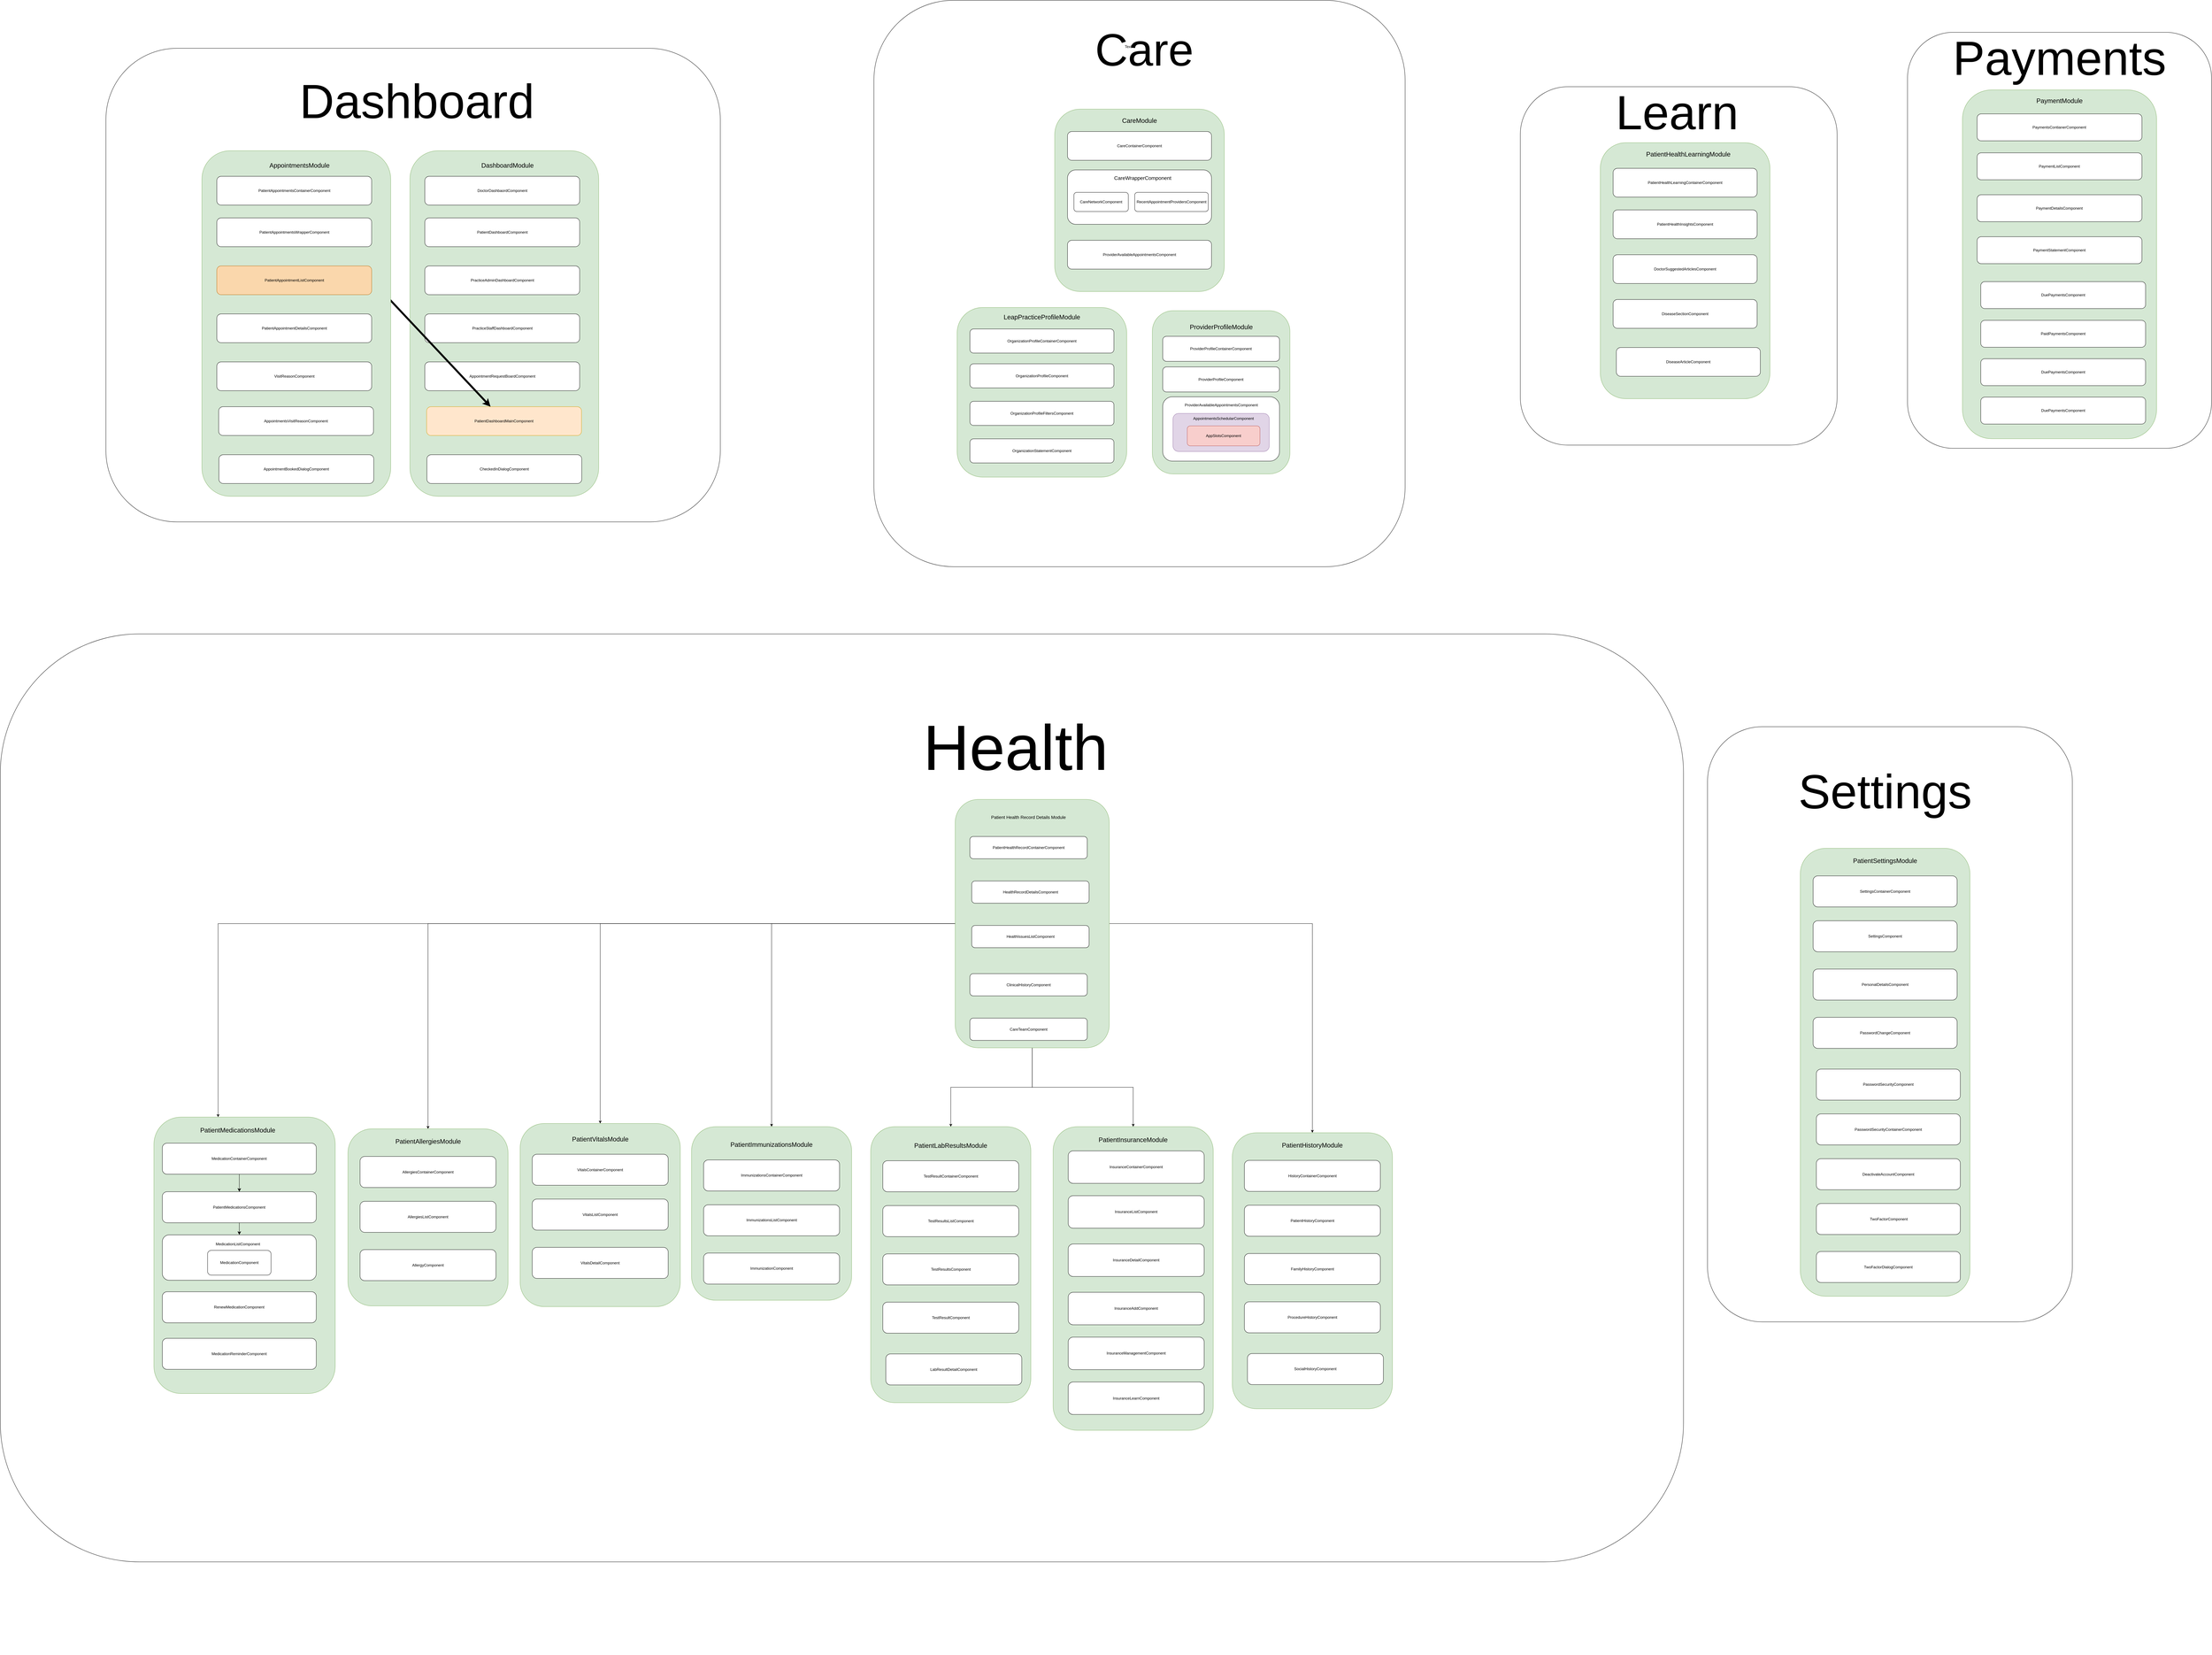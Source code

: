 <mxfile version="25.0.3">
  <diagram name="Page-1" id="2kIEvzqVXsuV8Udayv0d">
    <mxGraphModel dx="7797" dy="9153" grid="1" gridSize="10" guides="1" tooltips="1" connect="1" arrows="1" fold="1" page="1" pageScale="1" pageWidth="850" pageHeight="1100" math="0" shadow="0">
      <root>
        <mxCell id="0" />
        <mxCell id="1" parent="0" />
        <mxCell id="dV1gSzbPTBrYAg3rUSXR-290" value="" style="group" parent="1" vertex="1" connectable="0">
          <mxGeometry x="2070" y="-3440" width="1660" height="1770" as="geometry" />
        </mxCell>
        <mxCell id="dV1gSzbPTBrYAg3rUSXR-263" value="" style="rounded=1;whiteSpace=wrap;html=1;" parent="dV1gSzbPTBrYAg3rUSXR-290" vertex="1">
          <mxGeometry width="1660" height="1770" as="geometry" />
        </mxCell>
        <mxCell id="dV1gSzbPTBrYAg3rUSXR-247" value="" style="group" parent="dV1gSzbPTBrYAg3rUSXR-290" vertex="1" connectable="0">
          <mxGeometry x="565" y="340" width="530" height="570" as="geometry" />
        </mxCell>
        <mxCell id="dV1gSzbPTBrYAg3rUSXR-227" value="" style="rounded=1;whiteSpace=wrap;html=1;fillColor=#d5e8d4;strokeColor=#82b366;container=0;" parent="dV1gSzbPTBrYAg3rUSXR-247" vertex="1">
          <mxGeometry width="530" height="570" as="geometry" />
        </mxCell>
        <mxCell id="dV1gSzbPTBrYAg3rUSXR-228" value="&lt;font style=&quot;font-size: 20px;&quot;&gt;CareModule&lt;/font&gt;" style="text;html=1;align=center;verticalAlign=middle;whiteSpace=wrap;rounded=0;container=0;" parent="dV1gSzbPTBrYAg3rUSXR-247" vertex="1">
          <mxGeometry x="50" y="20" width="430" height="30" as="geometry" />
        </mxCell>
        <mxCell id="dV1gSzbPTBrYAg3rUSXR-229" value="CareContainerComponent" style="rounded=1;whiteSpace=wrap;html=1;container=0;" parent="dV1gSzbPTBrYAg3rUSXR-247" vertex="1">
          <mxGeometry x="40" y="70" width="450" height="90" as="geometry" />
        </mxCell>
        <mxCell id="dV1gSzbPTBrYAg3rUSXR-230" value="" style="rounded=1;whiteSpace=wrap;html=1;container=0;" parent="dV1gSzbPTBrYAg3rUSXR-247" vertex="1">
          <mxGeometry x="40" y="190" width="450" height="170" as="geometry" />
        </mxCell>
        <mxCell id="dV1gSzbPTBrYAg3rUSXR-231" value="ProviderAvailableAppointmentsComponent" style="rounded=1;whiteSpace=wrap;html=1;container=0;" parent="dV1gSzbPTBrYAg3rUSXR-247" vertex="1">
          <mxGeometry x="40" y="410" width="450" height="90" as="geometry" />
        </mxCell>
        <mxCell id="dV1gSzbPTBrYAg3rUSXR-234" value="CareWrapperComponent" style="text;html=1;align=center;verticalAlign=middle;whiteSpace=wrap;rounded=0;fontSize=16;container=0;" parent="dV1gSzbPTBrYAg3rUSXR-247" vertex="1">
          <mxGeometry x="80" y="200" width="390" height="30" as="geometry" />
        </mxCell>
        <mxCell id="dV1gSzbPTBrYAg3rUSXR-235" value="CareNetworkComponent" style="rounded=1;whiteSpace=wrap;html=1;container=0;" parent="dV1gSzbPTBrYAg3rUSXR-247" vertex="1">
          <mxGeometry x="60" y="260" width="170" height="60" as="geometry" />
        </mxCell>
        <mxCell id="dV1gSzbPTBrYAg3rUSXR-236" value="RecentAppointmentProvidersComponent" style="rounded=1;whiteSpace=wrap;html=1;container=0;" parent="dV1gSzbPTBrYAg3rUSXR-247" vertex="1">
          <mxGeometry x="250" y="260" width="230" height="60" as="geometry" />
        </mxCell>
        <mxCell id="dV1gSzbPTBrYAg3rUSXR-248" value="" style="group" parent="dV1gSzbPTBrYAg3rUSXR-290" vertex="1" connectable="0">
          <mxGeometry x="260" y="960" width="530" height="530" as="geometry" />
        </mxCell>
        <mxCell id="dV1gSzbPTBrYAg3rUSXR-238" value="" style="rounded=1;whiteSpace=wrap;html=1;fillColor=#d5e8d4;strokeColor=#82b366;container=0;" parent="dV1gSzbPTBrYAg3rUSXR-248" vertex="1">
          <mxGeometry width="530" height="530" as="geometry" />
        </mxCell>
        <mxCell id="dV1gSzbPTBrYAg3rUSXR-239" value="&lt;font style=&quot;font-size: 20px;&quot;&gt;LeapPracticeProfileModule&lt;/font&gt;" style="text;html=1;align=center;verticalAlign=middle;whiteSpace=wrap;rounded=0;container=0;" parent="dV1gSzbPTBrYAg3rUSXR-248" vertex="1">
          <mxGeometry x="50" y="16.75" width="430" height="25.125" as="geometry" />
        </mxCell>
        <mxCell id="dV1gSzbPTBrYAg3rUSXR-240" value="OrganizationProfileContainerComponent" style="rounded=1;whiteSpace=wrap;html=1;container=0;" parent="dV1gSzbPTBrYAg3rUSXR-248" vertex="1">
          <mxGeometry x="40" y="67" width="450" height="75.375" as="geometry" />
        </mxCell>
        <mxCell id="dV1gSzbPTBrYAg3rUSXR-241" value="OrganizationProfileComponent" style="rounded=1;whiteSpace=wrap;html=1;container=0;" parent="dV1gSzbPTBrYAg3rUSXR-248" vertex="1">
          <mxGeometry x="40" y="175.875" width="450" height="75.375" as="geometry" />
        </mxCell>
        <mxCell id="dV1gSzbPTBrYAg3rUSXR-242" value="OrganizationProfileFiltersComponent" style="rounded=1;whiteSpace=wrap;html=1;container=0;" parent="dV1gSzbPTBrYAg3rUSXR-248" vertex="1">
          <mxGeometry x="40" y="293.125" width="450" height="75.375" as="geometry" />
        </mxCell>
        <mxCell id="dV1gSzbPTBrYAg3rUSXR-243" value="OrganizationStatementComponent" style="rounded=1;whiteSpace=wrap;html=1;container=0;" parent="dV1gSzbPTBrYAg3rUSXR-248" vertex="1">
          <mxGeometry x="40" y="410.375" width="450" height="75.375" as="geometry" />
        </mxCell>
        <mxCell id="dV1gSzbPTBrYAg3rUSXR-288" value="Text" style="text;html=1;align=center;verticalAlign=middle;whiteSpace=wrap;rounded=0;" parent="dV1gSzbPTBrYAg3rUSXR-290" vertex="1">
          <mxGeometry x="765" y="130" width="60" height="30" as="geometry" />
        </mxCell>
        <mxCell id="dV1gSzbPTBrYAg3rUSXR-289" value="&lt;font style=&quot;font-size: 142px;&quot;&gt;Care&lt;/font&gt;" style="text;html=1;align=center;verticalAlign=middle;whiteSpace=wrap;rounded=0;" parent="dV1gSzbPTBrYAg3rUSXR-290" vertex="1">
          <mxGeometry x="170" y="40" width="1350" height="230" as="geometry" />
        </mxCell>
        <mxCell id="8EDx-BOtIArJ6cRJeTDg-2" value="" style="group" vertex="1" connectable="0" parent="dV1gSzbPTBrYAg3rUSXR-290">
          <mxGeometry x="870" y="970" width="430" height="510" as="geometry" />
        </mxCell>
        <mxCell id="dV1gSzbPTBrYAg3rUSXR-250" value="" style="rounded=1;whiteSpace=wrap;html=1;fillColor=#d5e8d4;strokeColor=#82b366;container=0;" parent="8EDx-BOtIArJ6cRJeTDg-2" vertex="1">
          <mxGeometry width="430" height="510" as="geometry" />
        </mxCell>
        <mxCell id="dV1gSzbPTBrYAg3rUSXR-251" value="&lt;font style=&quot;font-size: 20px;&quot;&gt;ProviderProfileModule&lt;/font&gt;" style="text;html=1;align=center;verticalAlign=middle;whiteSpace=wrap;rounded=0;container=0;" parent="8EDx-BOtIArJ6cRJeTDg-2" vertex="1">
          <mxGeometry x="40.566" y="37.382" width="348.868" height="26.073" as="geometry" />
        </mxCell>
        <mxCell id="dV1gSzbPTBrYAg3rUSXR-252" value="ProviderProfileContainerComponent" style="rounded=1;whiteSpace=wrap;html=1;container=0;" parent="8EDx-BOtIArJ6cRJeTDg-2" vertex="1">
          <mxGeometry x="32.453" y="79.998" width="365.094" height="78.219" as="geometry" />
        </mxCell>
        <mxCell id="dV1gSzbPTBrYAg3rUSXR-253" value="ProviderProfileComponent" style="rounded=1;whiteSpace=wrap;html=1;container=0;" parent="8EDx-BOtIArJ6cRJeTDg-2" vertex="1">
          <mxGeometry x="32.453" y="175.666" width="365.094" height="78.219" as="geometry" />
        </mxCell>
        <mxCell id="dV1gSzbPTBrYAg3rUSXR-261" value="" style="group" parent="8EDx-BOtIArJ6cRJeTDg-2" vertex="1" connectable="0">
          <mxGeometry x="32.453" y="269.06" width="365.094" height="200.94" as="geometry" />
        </mxCell>
        <mxCell id="dV1gSzbPTBrYAg3rUSXR-254" value="" style="rounded=1;whiteSpace=wrap;html=1;container=0;" parent="dV1gSzbPTBrYAg3rUSXR-261" vertex="1">
          <mxGeometry width="365.094" height="200.94" as="geometry" />
        </mxCell>
        <mxCell id="dV1gSzbPTBrYAg3rUSXR-256" value="ProviderAvailableAppointmentsComponent" style="text;html=1;align=center;verticalAlign=middle;whiteSpace=wrap;rounded=0;container=0;" parent="dV1gSzbPTBrYAg3rUSXR-261" vertex="1">
          <mxGeometry x="8.113" y="10.374" width="348.868" height="31.132" as="geometry" />
        </mxCell>
        <mxCell id="dV1gSzbPTBrYAg3rUSXR-257" value="" style="rounded=1;whiteSpace=wrap;html=1;container=0;fillColor=#e1d5e7;strokeColor=#9673a6;" parent="dV1gSzbPTBrYAg3rUSXR-261" vertex="1">
          <mxGeometry x="32.047" y="51.88" width="301" height="119.06" as="geometry" />
        </mxCell>
        <mxCell id="dV1gSzbPTBrYAg3rUSXR-258" value="AppointmentsSchedularComponent" style="text;html=1;align=center;verticalAlign=middle;whiteSpace=wrap;rounded=0;container=0;" parent="dV1gSzbPTBrYAg3rUSXR-261" vertex="1">
          <mxGeometry x="165.915" y="51.883" width="48.679" height="31.132" as="geometry" />
        </mxCell>
        <mxCell id="dV1gSzbPTBrYAg3rUSXR-259" value="AppSlotsComponent" style="rounded=1;whiteSpace=wrap;html=1;container=0;fillColor=#f8cecc;strokeColor=#b85450;" parent="dV1gSzbPTBrYAg3rUSXR-261" vertex="1">
          <mxGeometry x="76.67" y="90.935" width="227.17" height="62.264" as="geometry" />
        </mxCell>
        <mxCell id="dV1gSzbPTBrYAg3rUSXR-291" value="" style="group" parent="1" vertex="1" connectable="0">
          <mxGeometry x="4090" y="-3170" width="1190" height="1120" as="geometry" />
        </mxCell>
        <mxCell id="dV1gSzbPTBrYAg3rUSXR-371" value="" style="group" parent="dV1gSzbPTBrYAg3rUSXR-291" vertex="1" connectable="0">
          <mxGeometry width="1045" height="1120" as="geometry" />
        </mxCell>
        <mxCell id="dV1gSzbPTBrYAg3rUSXR-277" value="" style="rounded=1;whiteSpace=wrap;html=1;" parent="dV1gSzbPTBrYAg3rUSXR-371" vertex="1">
          <mxGeometry width="990" height="1120" as="geometry" />
        </mxCell>
        <mxCell id="dV1gSzbPTBrYAg3rUSXR-264" value="" style="group" parent="dV1gSzbPTBrYAg3rUSXR-371" vertex="1" connectable="0">
          <mxGeometry x="250" y="175" width="795" height="940" as="geometry" />
        </mxCell>
        <mxCell id="dV1gSzbPTBrYAg3rUSXR-265" value="" style="rounded=1;whiteSpace=wrap;html=1;fillColor=#d5e8d4;strokeColor=#82b366;container=0;" parent="dV1gSzbPTBrYAg3rUSXR-264" vertex="1">
          <mxGeometry width="530" height="800" as="geometry" />
        </mxCell>
        <mxCell id="dV1gSzbPTBrYAg3rUSXR-266" value="&lt;font style=&quot;font-size: 20px;&quot;&gt;PatientHealthLearningModule&lt;/font&gt;" style="text;html=1;align=center;verticalAlign=middle;whiteSpace=wrap;rounded=0;container=0;" parent="dV1gSzbPTBrYAg3rUSXR-264" vertex="1">
          <mxGeometry x="60" y="20" width="430" height="30" as="geometry" />
        </mxCell>
        <mxCell id="dV1gSzbPTBrYAg3rUSXR-267" value="PatientHealthLearningContainerComponent" style="rounded=1;whiteSpace=wrap;html=1;container=0;" parent="dV1gSzbPTBrYAg3rUSXR-264" vertex="1">
          <mxGeometry x="40" y="80" width="450" height="90" as="geometry" />
        </mxCell>
        <mxCell id="dV1gSzbPTBrYAg3rUSXR-268" value="PatientHealthInsightsComponent" style="rounded=1;whiteSpace=wrap;html=1;container=0;" parent="dV1gSzbPTBrYAg3rUSXR-264" vertex="1">
          <mxGeometry x="40" y="210" width="450" height="90" as="geometry" />
        </mxCell>
        <mxCell id="dV1gSzbPTBrYAg3rUSXR-269" value="DoctorSuggestedArticlesComponent" style="rounded=1;whiteSpace=wrap;html=1;container=0;" parent="dV1gSzbPTBrYAg3rUSXR-264" vertex="1">
          <mxGeometry x="40" y="350" width="450" height="90" as="geometry" />
        </mxCell>
        <mxCell id="dV1gSzbPTBrYAg3rUSXR-270" value="DiseaseSectionComponent" style="rounded=1;whiteSpace=wrap;html=1;container=0;" parent="dV1gSzbPTBrYAg3rUSXR-264" vertex="1">
          <mxGeometry x="40" y="490" width="450" height="90" as="geometry" />
        </mxCell>
        <mxCell id="dV1gSzbPTBrYAg3rUSXR-271" value="DiseaseArticleComponent" style="rounded=1;whiteSpace=wrap;html=1;container=0;" parent="dV1gSzbPTBrYAg3rUSXR-264" vertex="1">
          <mxGeometry x="50" y="640" width="450" height="90" as="geometry" />
        </mxCell>
        <mxCell id="dV1gSzbPTBrYAg3rUSXR-293" value="&lt;font style=&quot;font-size: 150px;&quot;&gt;Learn&lt;/font&gt;" style="text;html=1;align=center;verticalAlign=middle;whiteSpace=wrap;rounded=0;" parent="dV1gSzbPTBrYAg3rUSXR-371" vertex="1">
          <mxGeometry x="170" y="10" width="640" height="140" as="geometry" />
        </mxCell>
        <mxCell id="dV1gSzbPTBrYAg3rUSXR-367" value="" style="group" parent="1" vertex="1" connectable="0">
          <mxGeometry x="4675" y="-1170" width="1140" height="1860" as="geometry" />
        </mxCell>
        <mxCell id="dV1gSzbPTBrYAg3rUSXR-364" value="" style="rounded=1;whiteSpace=wrap;html=1;" parent="dV1gSzbPTBrYAg3rUSXR-367" vertex="1">
          <mxGeometry width="1140" height="1860" as="geometry" />
        </mxCell>
        <mxCell id="dV1gSzbPTBrYAg3rUSXR-331" value="" style="group" parent="dV1gSzbPTBrYAg3rUSXR-367" vertex="1" connectable="0">
          <mxGeometry x="290" y="380.005" width="530" height="1400" as="geometry" />
        </mxCell>
        <mxCell id="dV1gSzbPTBrYAg3rUSXR-332" value="" style="rounded=1;whiteSpace=wrap;html=1;fillColor=#d5e8d4;strokeColor=#82b366;container=0;" parent="dV1gSzbPTBrYAg3rUSXR-331" vertex="1">
          <mxGeometry width="530" height="1400" as="geometry" />
        </mxCell>
        <mxCell id="dV1gSzbPTBrYAg3rUSXR-333" value="&lt;font style=&quot;font-size: 20px;&quot;&gt;PatientSettingsModule&lt;/font&gt;" style="text;html=1;align=center;verticalAlign=middle;whiteSpace=wrap;rounded=0;container=0;" parent="dV1gSzbPTBrYAg3rUSXR-331" vertex="1">
          <mxGeometry x="50" y="21.561" width="430" height="32.342" as="geometry" />
        </mxCell>
        <mxCell id="dV1gSzbPTBrYAg3rUSXR-334" value="SettingsContainerComponent" style="rounded=1;whiteSpace=wrap;html=1;container=0;" parent="dV1gSzbPTBrYAg3rUSXR-331" vertex="1">
          <mxGeometry x="40" y="86.245" width="450" height="97.026" as="geometry" />
        </mxCell>
        <mxCell id="dV1gSzbPTBrYAg3rUSXR-335" value="SettingsComponent" style="rounded=1;whiteSpace=wrap;html=1;container=0;" parent="dV1gSzbPTBrYAg3rUSXR-331" vertex="1">
          <mxGeometry x="40" y="226.394" width="450" height="97.026" as="geometry" />
        </mxCell>
        <mxCell id="dV1gSzbPTBrYAg3rUSXR-336" value="PersonalDetailsComponent" style="rounded=1;whiteSpace=wrap;html=1;container=0;" parent="dV1gSzbPTBrYAg3rUSXR-331" vertex="1">
          <mxGeometry x="40" y="377.323" width="450" height="97.026" as="geometry" />
        </mxCell>
        <mxCell id="dV1gSzbPTBrYAg3rUSXR-337" value="PasswordChangeComponent" style="rounded=1;whiteSpace=wrap;html=1;container=0;" parent="dV1gSzbPTBrYAg3rUSXR-331" vertex="1">
          <mxGeometry x="40" y="528.253" width="450" height="97.026" as="geometry" />
        </mxCell>
        <mxCell id="dV1gSzbPTBrYAg3rUSXR-338" value="PasswordSecurityComponent" style="rounded=1;whiteSpace=wrap;html=1;container=0;" parent="dV1gSzbPTBrYAg3rUSXR-331" vertex="1">
          <mxGeometry x="50" y="689.963" width="450" height="97.026" as="geometry" />
        </mxCell>
        <mxCell id="dV1gSzbPTBrYAg3rUSXR-360" value="PasswordSecurityContainerComponent" style="rounded=1;whiteSpace=wrap;html=1;container=0;" parent="dV1gSzbPTBrYAg3rUSXR-331" vertex="1">
          <mxGeometry x="50" y="829.993" width="450" height="97.026" as="geometry" />
        </mxCell>
        <mxCell id="dV1gSzbPTBrYAg3rUSXR-361" value="DeactivateAccountComponent" style="rounded=1;whiteSpace=wrap;html=1;container=0;" parent="dV1gSzbPTBrYAg3rUSXR-331" vertex="1">
          <mxGeometry x="50" y="969.993" width="450" height="97.026" as="geometry" />
        </mxCell>
        <mxCell id="dV1gSzbPTBrYAg3rUSXR-362" value="&amp;nbsp;TwoFactorComponent" style="rounded=1;whiteSpace=wrap;html=1;container=0;" parent="dV1gSzbPTBrYAg3rUSXR-331" vertex="1">
          <mxGeometry x="50" y="1109.993" width="450" height="97.026" as="geometry" />
        </mxCell>
        <mxCell id="dV1gSzbPTBrYAg3rUSXR-363" value="TwoFactorDialogComponent" style="rounded=1;whiteSpace=wrap;html=1;container=0;" parent="dV1gSzbPTBrYAg3rUSXR-331" vertex="1">
          <mxGeometry x="50" y="1259.993" width="450" height="97.026" as="geometry" />
        </mxCell>
        <mxCell id="dV1gSzbPTBrYAg3rUSXR-365" value="&lt;font style=&quot;font-size: 150px;&quot;&gt;Settings&lt;/font&gt;" style="text;html=1;align=center;verticalAlign=middle;whiteSpace=wrap;rounded=0;fontSize=200;" parent="dV1gSzbPTBrYAg3rUSXR-367" vertex="1">
          <mxGeometry x="255" y="170" width="600" height="30" as="geometry" />
        </mxCell>
        <mxCell id="dV1gSzbPTBrYAg3rUSXR-372" value="" style="group" parent="1" vertex="1" connectable="0">
          <mxGeometry x="5300" y="-3340" width="950" height="1300" as="geometry" />
        </mxCell>
        <mxCell id="dV1gSzbPTBrYAg3rUSXR-307" value="" style="rounded=1;whiteSpace=wrap;html=1;" parent="dV1gSzbPTBrYAg3rUSXR-372" vertex="1">
          <mxGeometry width="950" height="1300" as="geometry" />
        </mxCell>
        <mxCell id="dV1gSzbPTBrYAg3rUSXR-305" value="" style="group" parent="dV1gSzbPTBrYAg3rUSXR-372" vertex="1" connectable="0">
          <mxGeometry x="171.67" y="180" width="606.67" height="1090" as="geometry" />
        </mxCell>
        <mxCell id="dV1gSzbPTBrYAg3rUSXR-295" value="" style="rounded=1;whiteSpace=wrap;html=1;fillColor=#d5e8d4;strokeColor=#82b366;container=0;" parent="dV1gSzbPTBrYAg3rUSXR-305" vertex="1">
          <mxGeometry width="606.67" height="1090" as="geometry" />
        </mxCell>
        <mxCell id="dV1gSzbPTBrYAg3rUSXR-296" value="&lt;font style=&quot;font-size: 20px;&quot;&gt;PaymentModule&lt;/font&gt;" style="text;html=1;align=center;verticalAlign=middle;whiteSpace=wrap;rounded=0;container=0;" parent="dV1gSzbPTBrYAg3rUSXR-305" vertex="1">
          <mxGeometry x="57.229" y="18.723" width="492.201" height="28.085" as="geometry" />
        </mxCell>
        <mxCell id="dV1gSzbPTBrYAg3rUSXR-297" value="PaymentsContianerComponent" style="rounded=1;whiteSpace=wrap;html=1;container=0;" parent="dV1gSzbPTBrYAg3rUSXR-305" vertex="1">
          <mxGeometry x="45.786" y="74.894" width="515.094" height="84.255" as="geometry" />
        </mxCell>
        <mxCell id="dV1gSzbPTBrYAg3rUSXR-298" value="PaymentListComponent" style="rounded=1;whiteSpace=wrap;html=1;container=0;" parent="dV1gSzbPTBrYAg3rUSXR-305" vertex="1">
          <mxGeometry x="45.786" y="196.596" width="515.094" height="84.255" as="geometry" />
        </mxCell>
        <mxCell id="dV1gSzbPTBrYAg3rUSXR-299" value="PaymentDetailsComponent" style="rounded=1;whiteSpace=wrap;html=1;container=0;" parent="dV1gSzbPTBrYAg3rUSXR-305" vertex="1">
          <mxGeometry x="45.786" y="327.66" width="515.094" height="84.255" as="geometry" />
        </mxCell>
        <mxCell id="dV1gSzbPTBrYAg3rUSXR-300" value="PaymentStatementComponent" style="rounded=1;whiteSpace=wrap;html=1;container=0;" parent="dV1gSzbPTBrYAg3rUSXR-305" vertex="1">
          <mxGeometry x="45.786" y="458.723" width="515.094" height="84.255" as="geometry" />
        </mxCell>
        <mxCell id="dV1gSzbPTBrYAg3rUSXR-301" value="DuePaymentsComponent" style="rounded=1;whiteSpace=wrap;html=1;container=0;" parent="dV1gSzbPTBrYAg3rUSXR-305" vertex="1">
          <mxGeometry x="57.233" y="599.149" width="515.094" height="84.255" as="geometry" />
        </mxCell>
        <mxCell id="dV1gSzbPTBrYAg3rUSXR-302" value="PaidPaymentsComponent" style="rounded=1;whiteSpace=wrap;html=1;container=0;" parent="dV1gSzbPTBrYAg3rUSXR-305" vertex="1">
          <mxGeometry x="57.233" y="719.999" width="515.094" height="84.255" as="geometry" />
        </mxCell>
        <mxCell id="dV1gSzbPTBrYAg3rUSXR-303" value="DuePaymentsComponent" style="rounded=1;whiteSpace=wrap;html=1;container=0;" parent="dV1gSzbPTBrYAg3rUSXR-305" vertex="1">
          <mxGeometry x="57.233" y="839.999" width="515.094" height="84.255" as="geometry" />
        </mxCell>
        <mxCell id="dV1gSzbPTBrYAg3rUSXR-304" value="DuePaymentsComponent" style="rounded=1;whiteSpace=wrap;html=1;container=0;" parent="dV1gSzbPTBrYAg3rUSXR-305" vertex="1">
          <mxGeometry x="57.233" y="959.999" width="515.094" height="84.255" as="geometry" />
        </mxCell>
        <mxCell id="dV1gSzbPTBrYAg3rUSXR-330" value="&lt;font style=&quot;font-size: 150px;&quot;&gt;Payments&lt;/font&gt;" style="text;html=1;align=center;verticalAlign=middle;whiteSpace=wrap;rounded=0;" parent="dV1gSzbPTBrYAg3rUSXR-372" vertex="1">
          <mxGeometry x="155" y="10" width="640" height="140" as="geometry" />
        </mxCell>
        <mxCell id="8EDx-BOtIArJ6cRJeTDg-1" value="" style="group" vertex="1" connectable="0" parent="1">
          <mxGeometry x="-330" y="-3290" width="1920" height="1480" as="geometry" />
        </mxCell>
        <mxCell id="dV1gSzbPTBrYAg3rUSXR-286" value="" style="rounded=1;whiteSpace=wrap;html=1;container=0;" parent="8EDx-BOtIArJ6cRJeTDg-1" vertex="1">
          <mxGeometry width="1920" height="1480" as="geometry" />
        </mxCell>
        <mxCell id="dV1gSzbPTBrYAg3rUSXR-287" value="&lt;font style=&quot;font-size: 150px;&quot;&gt;Dashboard&lt;/font&gt;" style="text;html=1;align=center;verticalAlign=middle;whiteSpace=wrap;rounded=0;container=0;" parent="8EDx-BOtIArJ6cRJeTDg-1" vertex="1">
          <mxGeometry x="942.27" y="150" width="60" height="30" as="geometry" />
        </mxCell>
        <mxCell id="dV1gSzbPTBrYAg3rUSXR-193" value="" style="rounded=1;whiteSpace=wrap;html=1;fillColor=#d5e8d4;strokeColor=#82b366;container=0;" parent="8EDx-BOtIArJ6cRJeTDg-1" vertex="1">
          <mxGeometry x="950" y="320" width="590" height="1080" as="geometry" />
        </mxCell>
        <mxCell id="dV1gSzbPTBrYAg3rUSXR-194" value="&lt;span style=&quot;font-size: 20px;&quot;&gt;DashboardModule&lt;/span&gt;" style="text;html=1;align=center;verticalAlign=middle;whiteSpace=wrap;rounded=0;container=0;" parent="8EDx-BOtIArJ6cRJeTDg-1" vertex="1">
          <mxGeometry x="1023.774" y="350" width="462.453" height="30" as="geometry" />
        </mxCell>
        <mxCell id="dV1gSzbPTBrYAg3rUSXR-195" value="DoctorDashbaordComponent" style="rounded=1;whiteSpace=wrap;html=1;container=0;" parent="8EDx-BOtIArJ6cRJeTDg-1" vertex="1">
          <mxGeometry x="996.528" y="400" width="483.962" height="90" as="geometry" />
        </mxCell>
        <mxCell id="dV1gSzbPTBrYAg3rUSXR-196" value="PatientDashboardComponent" style="rounded=1;whiteSpace=wrap;html=1;container=0;" parent="8EDx-BOtIArJ6cRJeTDg-1" vertex="1">
          <mxGeometry x="996.528" y="530" width="483.962" height="90" as="geometry" />
        </mxCell>
        <mxCell id="dV1gSzbPTBrYAg3rUSXR-197" value="PracticeAdminDashboardComponent" style="rounded=1;whiteSpace=wrap;html=1;container=0;" parent="8EDx-BOtIArJ6cRJeTDg-1" vertex="1">
          <mxGeometry x="996.528" y="680" width="483.962" height="90" as="geometry" />
        </mxCell>
        <mxCell id="dV1gSzbPTBrYAg3rUSXR-198" value="PracticeStaffDashboardComponent" style="rounded=1;whiteSpace=wrap;html=1;container=0;" parent="8EDx-BOtIArJ6cRJeTDg-1" vertex="1">
          <mxGeometry x="996.528" y="830" width="483.962" height="90" as="geometry" />
        </mxCell>
        <mxCell id="dV1gSzbPTBrYAg3rUSXR-199" value="AppointmentRequestBoardComponent" style="rounded=1;whiteSpace=wrap;html=1;container=0;" parent="8EDx-BOtIArJ6cRJeTDg-1" vertex="1">
          <mxGeometry x="996.528" y="980" width="483.962" height="90" as="geometry" />
        </mxCell>
        <mxCell id="dV1gSzbPTBrYAg3rUSXR-200" value="PatientDashboardMainComponent" style="rounded=1;whiteSpace=wrap;html=1;container=0;fillColor=#ffe6cc;strokeColor=#d79b00;" parent="8EDx-BOtIArJ6cRJeTDg-1" vertex="1">
          <mxGeometry x="1002.268" y="1120" width="483.962" height="90" as="geometry" />
        </mxCell>
        <mxCell id="dV1gSzbPTBrYAg3rUSXR-201" value="CheckedInDialogComponent" style="rounded=1;whiteSpace=wrap;html=1;container=0;" parent="8EDx-BOtIArJ6cRJeTDg-1" vertex="1">
          <mxGeometry x="1003.018" y="1270" width="483.962" height="90" as="geometry" />
        </mxCell>
        <mxCell id="dV1gSzbPTBrYAg3rUSXR-202" value="" style="endArrow=classic;html=1;rounded=0;exitX=1;exitY=0.5;exitDx=0;exitDy=0;strokeWidth=6;" parent="8EDx-BOtIArJ6cRJeTDg-1" source="dV1gSzbPTBrYAg3rUSXR-183" target="dV1gSzbPTBrYAg3rUSXR-200" edge="1">
          <mxGeometry width="50" height="50" relative="1" as="geometry">
            <mxPoint x="896.23" y="1333.691" as="sourcePoint" />
            <mxPoint x="1540" y="1330" as="targetPoint" />
          </mxGeometry>
        </mxCell>
        <mxCell id="dV1gSzbPTBrYAg3rUSXR-179" value="" style="rounded=1;whiteSpace=wrap;html=1;fillColor=#d5e8d4;strokeColor=#82b366;container=0;" parent="8EDx-BOtIArJ6cRJeTDg-1" vertex="1">
          <mxGeometry x="300" y="320" width="590" height="1080" as="geometry" />
        </mxCell>
        <mxCell id="dV1gSzbPTBrYAg3rUSXR-180" value="&lt;span style=&quot;font-size: 20px;&quot;&gt;AppointmentsModule&lt;/span&gt;" style="text;html=1;align=center;verticalAlign=middle;whiteSpace=wrap;rounded=0;container=0;" parent="8EDx-BOtIArJ6cRJeTDg-1" vertex="1">
          <mxGeometry x="373.774" y="350" width="462.453" height="30" as="geometry" />
        </mxCell>
        <mxCell id="dV1gSzbPTBrYAg3rUSXR-181" value="PatientAppointmentsContainerComponent" style="rounded=1;whiteSpace=wrap;html=1;container=0;" parent="8EDx-BOtIArJ6cRJeTDg-1" vertex="1">
          <mxGeometry x="346.528" y="400" width="483.962" height="90" as="geometry" />
        </mxCell>
        <mxCell id="dV1gSzbPTBrYAg3rUSXR-182" value="PatientAppointmentsWrapperComponent" style="rounded=1;whiteSpace=wrap;html=1;container=0;" parent="8EDx-BOtIArJ6cRJeTDg-1" vertex="1">
          <mxGeometry x="346.528" y="530" width="483.962" height="90" as="geometry" />
        </mxCell>
        <mxCell id="dV1gSzbPTBrYAg3rUSXR-183" value="PatientAppointmentListComponent" style="rounded=1;whiteSpace=wrap;html=1;container=0;fillColor=#fad7ac;strokeColor=#b46504;" parent="8EDx-BOtIArJ6cRJeTDg-1" vertex="1">
          <mxGeometry x="346.528" y="680" width="483.962" height="90" as="geometry" />
        </mxCell>
        <mxCell id="dV1gSzbPTBrYAg3rUSXR-184" value="PatientAppointmentDetailsComponent" style="rounded=1;whiteSpace=wrap;html=1;container=0;" parent="8EDx-BOtIArJ6cRJeTDg-1" vertex="1">
          <mxGeometry x="346.528" y="830" width="483.962" height="90" as="geometry" />
        </mxCell>
        <mxCell id="dV1gSzbPTBrYAg3rUSXR-185" value="VisitReasonComponent" style="rounded=1;whiteSpace=wrap;html=1;container=0;" parent="8EDx-BOtIArJ6cRJeTDg-1" vertex="1">
          <mxGeometry x="346.528" y="980" width="483.962" height="90" as="geometry" />
        </mxCell>
        <mxCell id="dV1gSzbPTBrYAg3rUSXR-187" value="AppointmentsVisitReasonComponent" style="rounded=1;whiteSpace=wrap;html=1;container=0;" parent="8EDx-BOtIArJ6cRJeTDg-1" vertex="1">
          <mxGeometry x="352.268" y="1120" width="483.962" height="90" as="geometry" />
        </mxCell>
        <mxCell id="dV1gSzbPTBrYAg3rUSXR-188" value="AppointmentBookedDialogComponent" style="rounded=1;whiteSpace=wrap;html=1;container=0;" parent="8EDx-BOtIArJ6cRJeTDg-1" vertex="1">
          <mxGeometry x="353.018" y="1270" width="483.962" height="90" as="geometry" />
        </mxCell>
        <mxCell id="8EDx-BOtIArJ6cRJeTDg-29" value="" style="group" vertex="1" connectable="0" parent="1">
          <mxGeometry x="-660" y="-1460" width="5260" height="3190" as="geometry" />
        </mxCell>
        <mxCell id="8EDx-BOtIArJ6cRJeTDg-26" value="" style="rounded=1;whiteSpace=wrap;html=1;" vertex="1" parent="8EDx-BOtIArJ6cRJeTDg-29">
          <mxGeometry width="5260" height="2900" as="geometry" />
        </mxCell>
        <mxCell id="8EDx-BOtIArJ6cRJeTDg-27" value="" style="group" vertex="1" connectable="0" parent="8EDx-BOtIArJ6cRJeTDg-29">
          <mxGeometry x="480.003" y="340" width="4739.997" height="2850" as="geometry" />
        </mxCell>
        <mxCell id="8EDx-BOtIArJ6cRJeTDg-28" value="" style="group" vertex="1" connectable="0" parent="8EDx-BOtIArJ6cRJeTDg-27">
          <mxGeometry width="3870.365" height="2850" as="geometry" />
        </mxCell>
        <mxCell id="dV1gSzbPTBrYAg3rUSXR-124" style="edgeStyle=orthogonalEdgeStyle;rounded=0;orthogonalLoop=1;jettySize=auto;html=1;entryX=0.5;entryY=0;entryDx=0;entryDy=0;" parent="8EDx-BOtIArJ6cRJeTDg-28" source="dV1gSzbPTBrYAg3rUSXR-35" target="dV1gSzbPTBrYAg3rUSXR-58" edge="1">
          <mxGeometry relative="1" as="geometry" />
        </mxCell>
        <mxCell id="dV1gSzbPTBrYAg3rUSXR-163" style="edgeStyle=orthogonalEdgeStyle;rounded=0;orthogonalLoop=1;jettySize=auto;html=1;entryX=0.5;entryY=0;entryDx=0;entryDy=0;" parent="8EDx-BOtIArJ6cRJeTDg-28" source="dV1gSzbPTBrYAg3rUSXR-35" target="dV1gSzbPTBrYAg3rUSXR-85" edge="1">
          <mxGeometry relative="1" as="geometry" />
        </mxCell>
        <mxCell id="dV1gSzbPTBrYAg3rUSXR-122" style="edgeStyle=orthogonalEdgeStyle;rounded=0;orthogonalLoop=1;jettySize=auto;html=1;entryX=0.5;entryY=0;entryDx=0;entryDy=0;" parent="8EDx-BOtIArJ6cRJeTDg-28" source="dV1gSzbPTBrYAg3rUSXR-35" target="dV1gSzbPTBrYAg3rUSXR-69" edge="1">
          <mxGeometry relative="1" as="geometry" />
        </mxCell>
        <mxCell id="dV1gSzbPTBrYAg3rUSXR-165" style="edgeStyle=orthogonalEdgeStyle;rounded=0;orthogonalLoop=1;jettySize=auto;html=1;entryX=0.5;entryY=0;entryDx=0;entryDy=0;" parent="8EDx-BOtIArJ6cRJeTDg-28" source="dV1gSzbPTBrYAg3rUSXR-35" target="dV1gSzbPTBrYAg3rUSXR-77" edge="1">
          <mxGeometry relative="1" as="geometry" />
        </mxCell>
        <mxCell id="dV1gSzbPTBrYAg3rUSXR-282" value="Health" style="text;html=1;align=center;verticalAlign=middle;whiteSpace=wrap;rounded=0;fontSize=200;container=0;" parent="8EDx-BOtIArJ6cRJeTDg-28" vertex="1">
          <mxGeometry x="2409.562" width="566.46" height="30.0" as="geometry" />
        </mxCell>
        <mxCell id="dV1gSzbPTBrYAg3rUSXR-58" value="" style="rounded=1;whiteSpace=wrap;html=1;fillColor=#d5e8d4;strokeColor=#82b366;container=0;" parent="8EDx-BOtIArJ6cRJeTDg-28" vertex="1">
          <mxGeometry x="606.332" y="1206.8" width="500.373" height="553.2" as="geometry" />
        </mxCell>
        <mxCell id="dV1gSzbPTBrYAg3rUSXR-59" value="&lt;font style=&quot;font-size: 20px;&quot;&gt;PatientAllergiesModule&lt;/font&gt;" style="text;html=1;align=center;verticalAlign=middle;whiteSpace=wrap;rounded=0;container=0;" parent="8EDx-BOtIArJ6cRJeTDg-28" vertex="1">
          <mxGeometry x="653.537" y="1228.364" width="405.963" height="32.342" as="geometry" />
        </mxCell>
        <mxCell id="dV1gSzbPTBrYAg3rUSXR-60" value="AllergiesContainerComponent" style="rounded=1;whiteSpace=wrap;html=1;container=0;" parent="8EDx-BOtIArJ6cRJeTDg-28" vertex="1">
          <mxGeometry x="644.096" y="1293.048" width="424.845" height="97.026" as="geometry" />
        </mxCell>
        <mxCell id="dV1gSzbPTBrYAg3rUSXR-61" value="AllergiesListComponent" style="rounded=1;whiteSpace=wrap;html=1;container=0;" parent="8EDx-BOtIArJ6cRJeTDg-28" vertex="1">
          <mxGeometry x="644.096" y="1433.197" width="424.845" height="97.026" as="geometry" />
        </mxCell>
        <mxCell id="dV1gSzbPTBrYAg3rUSXR-62" value="AllergyComponent" style="rounded=1;whiteSpace=wrap;html=1;container=0;" parent="8EDx-BOtIArJ6cRJeTDg-28" vertex="1">
          <mxGeometry x="644.096" y="1584.126" width="424.845" height="97.026" as="geometry" />
        </mxCell>
        <mxCell id="dV1gSzbPTBrYAg3rUSXR-159" style="edgeStyle=orthogonalEdgeStyle;rounded=0;orthogonalLoop=1;jettySize=auto;html=1;entryX=0.5;entryY=0;entryDx=0;entryDy=0;" parent="8EDx-BOtIArJ6cRJeTDg-28" source="dV1gSzbPTBrYAg3rUSXR-35" target="dV1gSzbPTBrYAg3rUSXR-95" edge="1">
          <mxGeometry relative="1" as="geometry" />
        </mxCell>
        <mxCell id="dV1gSzbPTBrYAg3rUSXR-119" style="edgeStyle=orthogonalEdgeStyle;rounded=0;orthogonalLoop=1;jettySize=auto;html=1;entryX=0.5;entryY=0;entryDx=0;entryDy=0;" parent="8EDx-BOtIArJ6cRJeTDg-28" source="dV1gSzbPTBrYAg3rUSXR-35" edge="1" target="dV1gSzbPTBrYAg3rUSXR-103">
          <mxGeometry relative="1" as="geometry">
            <mxPoint x="4835.897" y="1212.193" as="targetPoint" />
          </mxGeometry>
        </mxCell>
        <mxCell id="dV1gSzbPTBrYAg3rUSXR-150" style="edgeStyle=orthogonalEdgeStyle;rounded=0;orthogonalLoop=1;jettySize=auto;html=1;exitX=0;exitY=0.5;exitDx=0;exitDy=0;entryX=0.354;entryY=0;entryDx=0;entryDy=0;entryPerimeter=0;" parent="8EDx-BOtIArJ6cRJeTDg-28" source="dV1gSzbPTBrYAg3rUSXR-35" edge="1" target="dV1gSzbPTBrYAg3rUSXR-44">
          <mxGeometry relative="1" as="geometry">
            <mxPoint x="200.369" y="1201.413" as="targetPoint" />
            <Array as="points">
              <mxPoint x="199.997" y="565" />
            </Array>
          </mxGeometry>
        </mxCell>
        <mxCell id="dV1gSzbPTBrYAg3rUSXR-35" value="" style="rounded=1;whiteSpace=wrap;html=1;labelBackgroundColor=#38FF45;fillColor=#d5e8d4;strokeColor=#82b366;container=0;" parent="8EDx-BOtIArJ6cRJeTDg-28" vertex="1">
          <mxGeometry x="2503.972" y="177.249" width="481.491" height="776.208" as="geometry" />
        </mxCell>
        <mxCell id="dV1gSzbPTBrYAg3rUSXR-37" value="&lt;span&gt;Patient Health Record Details Module&lt;/span&gt;&lt;div&gt;&lt;span&gt;&lt;br&gt;&lt;/span&gt;&lt;/div&gt;" style="text;html=1;align=center;verticalAlign=middle;whiteSpace=wrap;rounded=0;labelBackgroundColor=none;fontSize=14;container=0;" parent="8EDx-BOtIArJ6cRJeTDg-28" vertex="1">
          <mxGeometry x="2567.024" y="223.59" width="332.458" height="34.756" as="geometry" />
        </mxCell>
        <mxCell id="dV1gSzbPTBrYAg3rUSXR-38" value="PatientHealthRecordContainerComponent" style="rounded=1;whiteSpace=wrap;html=1;container=0;" parent="8EDx-BOtIArJ6cRJeTDg-28" vertex="1">
          <mxGeometry x="2549.828" y="293.101" width="366.85" height="69.511" as="geometry" />
        </mxCell>
        <mxCell id="dV1gSzbPTBrYAg3rUSXR-39" value="HealthRecordDetailsComponent" style="rounded=1;whiteSpace=wrap;html=1;container=0;" parent="8EDx-BOtIArJ6cRJeTDg-28" vertex="1">
          <mxGeometry x="2555.56" y="432.123" width="366.85" height="69.511" as="geometry" />
        </mxCell>
        <mxCell id="dV1gSzbPTBrYAg3rUSXR-40" value="HealthIssuesListComponent" style="rounded=1;whiteSpace=wrap;html=1;container=0;" parent="8EDx-BOtIArJ6cRJeTDg-28" vertex="1">
          <mxGeometry x="2555.56" y="571.146" width="366.85" height="69.511" as="geometry" />
        </mxCell>
        <mxCell id="dV1gSzbPTBrYAg3rUSXR-41" value="ClinicalHistoryComponent" style="rounded=1;whiteSpace=wrap;html=1;container=0;" parent="8EDx-BOtIArJ6cRJeTDg-28" vertex="1">
          <mxGeometry x="2549.828" y="721.753" width="366.85" height="69.511" as="geometry" />
        </mxCell>
        <mxCell id="dV1gSzbPTBrYAg3rUSXR-42" value="CareTeamComponent" style="rounded=1;whiteSpace=wrap;html=1;container=0;" parent="8EDx-BOtIArJ6cRJeTDg-28" vertex="1">
          <mxGeometry x="2549.828" y="860.776" width="366.85" height="69.511" as="geometry" />
        </mxCell>
        <mxCell id="dV1gSzbPTBrYAg3rUSXR-69" value="" style="rounded=1;whiteSpace=wrap;html=1;fillColor=#d5e8d4;strokeColor=#82b366;container=0;" parent="8EDx-BOtIArJ6cRJeTDg-28" vertex="1">
          <mxGeometry x="1144.469" y="1190.0" width="500.373" height="572.25" as="geometry" />
        </mxCell>
        <mxCell id="dV1gSzbPTBrYAg3rUSXR-70" value="&lt;font style=&quot;font-size: 20px;&quot;&gt;PatientVitalsModule&lt;/font&gt;" style="text;html=1;align=center;verticalAlign=middle;whiteSpace=wrap;rounded=0;container=0;" parent="8EDx-BOtIArJ6cRJeTDg-28" vertex="1">
          <mxGeometry x="1191.674" y="1221.395" width="405.963" height="32.342" as="geometry" />
        </mxCell>
        <mxCell id="dV1gSzbPTBrYAg3rUSXR-71" value="VitalsContainerComponent" style="rounded=1;whiteSpace=wrap;html=1;container=0;" parent="8EDx-BOtIArJ6cRJeTDg-28" vertex="1">
          <mxGeometry x="1182.233" y="1286.079" width="424.845" height="97.026" as="geometry" />
        </mxCell>
        <mxCell id="dV1gSzbPTBrYAg3rUSXR-72" value="VitalsListComponent" style="rounded=1;whiteSpace=wrap;html=1;container=0;" parent="8EDx-BOtIArJ6cRJeTDg-28" vertex="1">
          <mxGeometry x="1182.233" y="1426.228" width="424.845" height="97.026" as="geometry" />
        </mxCell>
        <mxCell id="dV1gSzbPTBrYAg3rUSXR-73" value="VitalsDetailComponent" style="rounded=1;whiteSpace=wrap;html=1;container=0;" parent="8EDx-BOtIArJ6cRJeTDg-28" vertex="1">
          <mxGeometry x="1182.233" y="1577.157" width="424.845" height="97.026" as="geometry" />
        </mxCell>
        <mxCell id="8EDx-BOtIArJ6cRJeTDg-10" value="" style="group" vertex="1" connectable="0" parent="8EDx-BOtIArJ6cRJeTDg-28">
          <mxGeometry y="1170.0" width="566.46" height="863.87" as="geometry" />
        </mxCell>
        <mxCell id="8EDx-BOtIArJ6cRJeTDg-5" value="" style="rounded=1;whiteSpace=wrap;html=1;container=0;" vertex="1" parent="8EDx-BOtIArJ6cRJeTDg-10">
          <mxGeometry x="144.107" y="402.64" width="236.025" height="67.36" as="geometry" />
        </mxCell>
        <mxCell id="dV1gSzbPTBrYAg3rUSXR-44" value="" style="rounded=1;whiteSpace=wrap;html=1;fillColor=#d5e8d4;strokeColor=#82b366;container=0;" parent="8EDx-BOtIArJ6cRJeTDg-10" vertex="1">
          <mxGeometry width="566.46" height="863.87" as="geometry" />
        </mxCell>
        <mxCell id="dV1gSzbPTBrYAg3rUSXR-45" value="&lt;font style=&quot;font-size: 20px;&quot;&gt;PatientMedicationsModule&lt;/font&gt;" style="text;html=1;align=center;verticalAlign=middle;whiteSpace=wrap;rounded=0;container=0;" parent="8EDx-BOtIArJ6cRJeTDg-10" vertex="1">
          <mxGeometry x="32.33" y="24.003" width="459.58" height="32.342" as="geometry" />
        </mxCell>
        <mxCell id="8EDx-BOtIArJ6cRJeTDg-4" value="" style="edgeStyle=none;curved=1;rounded=0;orthogonalLoop=1;jettySize=auto;html=1;fontSize=12;startSize=8;endSize=8;" edge="1" parent="8EDx-BOtIArJ6cRJeTDg-10" source="dV1gSzbPTBrYAg3rUSXR-48" target="dV1gSzbPTBrYAg3rUSXR-50">
          <mxGeometry relative="1" as="geometry" />
        </mxCell>
        <mxCell id="dV1gSzbPTBrYAg3rUSXR-48" value="PatientMedicationsComponent" style="rounded=1;whiteSpace=wrap;html=1;container=0;" parent="8EDx-BOtIArJ6cRJeTDg-10" vertex="1">
          <mxGeometry x="26.364" y="233.197" width="480.956" height="97.026" as="geometry" />
        </mxCell>
        <mxCell id="8EDx-BOtIArJ6cRJeTDg-3" style="edgeStyle=none;curved=1;rounded=0;orthogonalLoop=1;jettySize=auto;html=1;entryX=0.5;entryY=0;entryDx=0;entryDy=0;fontSize=12;startSize=8;endSize=8;" edge="1" parent="8EDx-BOtIArJ6cRJeTDg-10" source="dV1gSzbPTBrYAg3rUSXR-49" target="dV1gSzbPTBrYAg3rUSXR-48">
          <mxGeometry relative="1" as="geometry" />
        </mxCell>
        <mxCell id="dV1gSzbPTBrYAg3rUSXR-49" value="MedicationContainerComponent" style="rounded=1;whiteSpace=wrap;html=1;container=0;" parent="8EDx-BOtIArJ6cRJeTDg-10" vertex="1">
          <mxGeometry x="26.364" y="81.495" width="480.956" height="97.026" as="geometry" />
        </mxCell>
        <mxCell id="dV1gSzbPTBrYAg3rUSXR-51" value="RenewMedicationComponent" style="rounded=1;whiteSpace=wrap;html=1;container=0;" parent="8EDx-BOtIArJ6cRJeTDg-10" vertex="1">
          <mxGeometry x="26.354" y="545.835" width="480.956" height="97.026" as="geometry" />
        </mxCell>
        <mxCell id="dV1gSzbPTBrYAg3rUSXR-52" value="MedicationReminderComponent" style="rounded=1;whiteSpace=wrap;html=1;container=0;" parent="8EDx-BOtIArJ6cRJeTDg-10" vertex="1">
          <mxGeometry x="26.364" y="691.375" width="480.956" height="97.026" as="geometry" />
        </mxCell>
        <mxCell id="dV1gSzbPTBrYAg3rUSXR-50" value="" style="rounded=1;whiteSpace=wrap;html=1;container=0;" parent="8EDx-BOtIArJ6cRJeTDg-10" vertex="1">
          <mxGeometry x="26.359" y="367.96" width="480.953" height="142.04" as="geometry" />
        </mxCell>
        <mxCell id="8EDx-BOtIArJ6cRJeTDg-6" value="MedicationComponent" style="rounded=1;whiteSpace=wrap;html=1;container=0;" vertex="1" parent="8EDx-BOtIArJ6cRJeTDg-10">
          <mxGeometry x="167.7" y="416.47" width="198.261" height="77.36" as="geometry" />
        </mxCell>
        <mxCell id="8EDx-BOtIArJ6cRJeTDg-8" value="&lt;span style=&quot;font-size: 12px;&quot;&gt;MedicationListComponent&lt;/span&gt;" style="text;html=1;align=center;verticalAlign=middle;whiteSpace=wrap;rounded=0;fontSize=16;container=0;" vertex="1" parent="8EDx-BOtIArJ6cRJeTDg-10">
          <mxGeometry x="233.797" y="380.0" width="56.646" height="30.0" as="geometry" />
        </mxCell>
        <mxCell id="8EDx-BOtIArJ6cRJeTDg-13" value="" style="group" vertex="1" connectable="0" parent="8EDx-BOtIArJ6cRJeTDg-28">
          <mxGeometry x="1679.999" y="1200.0" width="500.373" height="542.42" as="geometry" />
        </mxCell>
        <mxCell id="dV1gSzbPTBrYAg3rUSXR-77" value="" style="rounded=1;whiteSpace=wrap;html=1;fillColor=#d5e8d4;strokeColor=#82b366;container=0;" parent="8EDx-BOtIArJ6cRJeTDg-13" vertex="1">
          <mxGeometry width="500.373" height="542.42" as="geometry" />
        </mxCell>
        <mxCell id="dV1gSzbPTBrYAg3rUSXR-78" value="&lt;font style=&quot;font-size: 20px;&quot;&gt;PatientImmunizationsModule&lt;/font&gt;" style="text;html=1;align=center;verticalAlign=middle;whiteSpace=wrap;rounded=0;container=0;" parent="8EDx-BOtIArJ6cRJeTDg-13" vertex="1">
          <mxGeometry x="47.205" y="39.145" width="405.963" height="32.342" as="geometry" />
        </mxCell>
        <mxCell id="dV1gSzbPTBrYAg3rUSXR-79" value="ImmunizationsContainerComponent" style="rounded=1;whiteSpace=wrap;html=1;container=0;" parent="8EDx-BOtIArJ6cRJeTDg-13" vertex="1">
          <mxGeometry x="37.764" y="103.829" width="424.845" height="97.026" as="geometry" />
        </mxCell>
        <mxCell id="dV1gSzbPTBrYAg3rUSXR-80" value="ImmunizationsListComponent" style="rounded=1;whiteSpace=wrap;html=1;container=0;" parent="8EDx-BOtIArJ6cRJeTDg-13" vertex="1">
          <mxGeometry x="37.764" y="243.978" width="424.845" height="97.026" as="geometry" />
        </mxCell>
        <mxCell id="dV1gSzbPTBrYAg3rUSXR-81" value="ImmunizationComponent" style="rounded=1;whiteSpace=wrap;html=1;container=0;" parent="8EDx-BOtIArJ6cRJeTDg-13" vertex="1">
          <mxGeometry x="37.764" y="394.907" width="424.845" height="97.026" as="geometry" />
        </mxCell>
        <mxCell id="8EDx-BOtIArJ6cRJeTDg-14" value="" style="group" vertex="1" connectable="0" parent="8EDx-BOtIArJ6cRJeTDg-28">
          <mxGeometry x="2239.993" y="1200.005" width="500.373" height="862.454" as="geometry" />
        </mxCell>
        <mxCell id="dV1gSzbPTBrYAg3rUSXR-85" value="" style="rounded=1;whiteSpace=wrap;html=1;fillColor=#d5e8d4;strokeColor=#82b366;container=0;" parent="8EDx-BOtIArJ6cRJeTDg-14" vertex="1">
          <mxGeometry width="500.373" height="862.454" as="geometry" />
        </mxCell>
        <mxCell id="dV1gSzbPTBrYAg3rUSXR-86" value="&lt;font style=&quot;font-size: 20px;&quot;&gt;PatientLabResultsModule&lt;/font&gt;" style="text;html=1;align=center;verticalAlign=middle;whiteSpace=wrap;rounded=0;container=0;" parent="8EDx-BOtIArJ6cRJeTDg-14" vertex="1">
          <mxGeometry x="47.205" y="41.701" width="405.963" height="32.342" as="geometry" />
        </mxCell>
        <mxCell id="dV1gSzbPTBrYAg3rUSXR-87" value="TestResultContainerComponent" style="rounded=1;whiteSpace=wrap;html=1;container=0;" parent="8EDx-BOtIArJ6cRJeTDg-14" vertex="1">
          <mxGeometry x="37.764" y="106.385" width="424.845" height="97.026" as="geometry" />
        </mxCell>
        <mxCell id="dV1gSzbPTBrYAg3rUSXR-88" value="TestResultsListComponent" style="rounded=1;whiteSpace=wrap;html=1;container=0;" parent="8EDx-BOtIArJ6cRJeTDg-14" vertex="1">
          <mxGeometry x="37.764" y="246.534" width="424.845" height="97.026" as="geometry" />
        </mxCell>
        <mxCell id="dV1gSzbPTBrYAg3rUSXR-89" value="TestResultsComponent" style="rounded=1;whiteSpace=wrap;html=1;container=0;" parent="8EDx-BOtIArJ6cRJeTDg-14" vertex="1">
          <mxGeometry x="37.764" y="397.463" width="424.845" height="97.026" as="geometry" />
        </mxCell>
        <mxCell id="dV1gSzbPTBrYAg3rUSXR-90" value="TestResultComponent" style="rounded=1;whiteSpace=wrap;html=1;container=0;" parent="8EDx-BOtIArJ6cRJeTDg-14" vertex="1">
          <mxGeometry x="37.764" y="548.393" width="424.845" height="97.026" as="geometry" />
        </mxCell>
        <mxCell id="dV1gSzbPTBrYAg3rUSXR-91" value="LabResultDetailComponent" style="rounded=1;whiteSpace=wrap;html=1;container=0;" parent="8EDx-BOtIArJ6cRJeTDg-14" vertex="1">
          <mxGeometry x="47.205" y="710.103" width="424.845" height="97.026" as="geometry" />
        </mxCell>
        <mxCell id="8EDx-BOtIArJ6cRJeTDg-16" value="" style="group" vertex="1" connectable="0" parent="8EDx-BOtIArJ6cRJeTDg-28">
          <mxGeometry x="2809.998" y="1200.003" width="500.373" height="948.699" as="geometry" />
        </mxCell>
        <mxCell id="dV1gSzbPTBrYAg3rUSXR-95" value="" style="rounded=1;whiteSpace=wrap;html=1;fillColor=#d5e8d4;strokeColor=#82b366;container=0;" parent="8EDx-BOtIArJ6cRJeTDg-16" vertex="1">
          <mxGeometry width="500.373" height="948.699" as="geometry" />
        </mxCell>
        <mxCell id="8EDx-BOtIArJ6cRJeTDg-15" value="" style="group" vertex="1" connectable="0" parent="8EDx-BOtIArJ6cRJeTDg-16">
          <mxGeometry x="47.205" y="22.588" width="424.845" height="876.833" as="geometry" />
        </mxCell>
        <mxCell id="dV1gSzbPTBrYAg3rUSXR-96" value="&lt;font style=&quot;font-size: 20px;&quot;&gt;PatientInsuranceModule&lt;/font&gt;" style="text;html=1;align=center;verticalAlign=middle;whiteSpace=wrap;rounded=0;container=0;" parent="8EDx-BOtIArJ6cRJeTDg-15" vertex="1">
          <mxGeometry width="405.963" height="33.882" as="geometry" />
        </mxCell>
        <mxCell id="dV1gSzbPTBrYAg3rUSXR-97" value="InsuranceContainerComponent" style="rounded=1;whiteSpace=wrap;html=1;container=0;" parent="8EDx-BOtIArJ6cRJeTDg-15" vertex="1">
          <mxGeometry y="52.876" width="424.845" height="101.646" as="geometry" />
        </mxCell>
        <mxCell id="dV1gSzbPTBrYAg3rUSXR-98" value="InsuranceListComponent" style="rounded=1;whiteSpace=wrap;html=1;container=0;" parent="8EDx-BOtIArJ6cRJeTDg-15" vertex="1">
          <mxGeometry y="193.025" width="424.845" height="101.646" as="geometry" />
        </mxCell>
        <mxCell id="dV1gSzbPTBrYAg3rUSXR-99" value="InsuranceDetailComponent" style="rounded=1;whiteSpace=wrap;html=1;container=0;" parent="8EDx-BOtIArJ6cRJeTDg-15" vertex="1">
          <mxGeometry y="343.951" width="424.845" height="101.646" as="geometry" />
        </mxCell>
        <mxCell id="dV1gSzbPTBrYAg3rUSXR-100" value="InsuranceAddComponent" style="rounded=1;whiteSpace=wrap;html=1;container=0;" parent="8EDx-BOtIArJ6cRJeTDg-15" vertex="1">
          <mxGeometry y="494.888" width="424.845" height="101.646" as="geometry" />
        </mxCell>
        <mxCell id="dV1gSzbPTBrYAg3rUSXR-101" value="InsuranceManagementComponent" style="rounded=1;whiteSpace=wrap;html=1;container=0;" parent="8EDx-BOtIArJ6cRJeTDg-15" vertex="1">
          <mxGeometry y="635.029" width="424.845" height="101.646" as="geometry" />
        </mxCell>
        <mxCell id="dV1gSzbPTBrYAg3rUSXR-110" value="InsuranceLearnComponent" style="rounded=1;whiteSpace=wrap;html=1;container=0;" parent="8EDx-BOtIArJ6cRJeTDg-15" vertex="1">
          <mxGeometry y="775.187" width="424.845" height="101.646" as="geometry" />
        </mxCell>
        <mxCell id="8EDx-BOtIArJ6cRJeTDg-17" value="" style="group" vertex="1" connectable="0" parent="8EDx-BOtIArJ6cRJeTDg-28">
          <mxGeometry x="3369.992" y="1219.005" width="500.373" height="862.454" as="geometry" />
        </mxCell>
        <mxCell id="dV1gSzbPTBrYAg3rUSXR-103" value="" style="rounded=1;whiteSpace=wrap;html=1;fillColor=#d5e8d4;strokeColor=#82b366;container=0;" parent="8EDx-BOtIArJ6cRJeTDg-17" vertex="1">
          <mxGeometry width="500.373" height="862.454" as="geometry" />
        </mxCell>
        <mxCell id="dV1gSzbPTBrYAg3rUSXR-104" value="&lt;font style=&quot;font-size: 20px;&quot;&gt;PatientHistoryModule&lt;/font&gt;" style="text;html=1;align=center;verticalAlign=middle;whiteSpace=wrap;rounded=0;container=0;" parent="8EDx-BOtIArJ6cRJeTDg-17" vertex="1">
          <mxGeometry x="47.205" y="21.561" width="405.963" height="32.342" as="geometry" />
        </mxCell>
        <mxCell id="dV1gSzbPTBrYAg3rUSXR-105" value="HistoryContainerComponent" style="rounded=1;whiteSpace=wrap;html=1;container=0;" parent="8EDx-BOtIArJ6cRJeTDg-17" vertex="1">
          <mxGeometry x="37.764" y="86.245" width="424.845" height="97.026" as="geometry" />
        </mxCell>
        <mxCell id="dV1gSzbPTBrYAg3rUSXR-106" value="PatientHistoryComponent" style="rounded=1;whiteSpace=wrap;html=1;container=0;" parent="8EDx-BOtIArJ6cRJeTDg-17" vertex="1">
          <mxGeometry x="37.764" y="226.394" width="424.845" height="97.026" as="geometry" />
        </mxCell>
        <mxCell id="dV1gSzbPTBrYAg3rUSXR-107" value="FamilyHistoryComponent" style="rounded=1;whiteSpace=wrap;html=1;container=0;" parent="8EDx-BOtIArJ6cRJeTDg-17" vertex="1">
          <mxGeometry x="37.764" y="377.323" width="424.845" height="97.026" as="geometry" />
        </mxCell>
        <mxCell id="dV1gSzbPTBrYAg3rUSXR-108" value="ProcedureHistoryComponent" style="rounded=1;whiteSpace=wrap;html=1;container=0;" parent="8EDx-BOtIArJ6cRJeTDg-17" vertex="1">
          <mxGeometry x="37.764" y="528.253" width="424.845" height="97.026" as="geometry" />
        </mxCell>
        <mxCell id="dV1gSzbPTBrYAg3rUSXR-109" value="SocialHistoryComponent" style="rounded=1;whiteSpace=wrap;html=1;container=0;" parent="8EDx-BOtIArJ6cRJeTDg-17" vertex="1">
          <mxGeometry x="47.205" y="689.963" width="424.845" height="97.026" as="geometry" />
        </mxCell>
      </root>
    </mxGraphModel>
  </diagram>
</mxfile>
